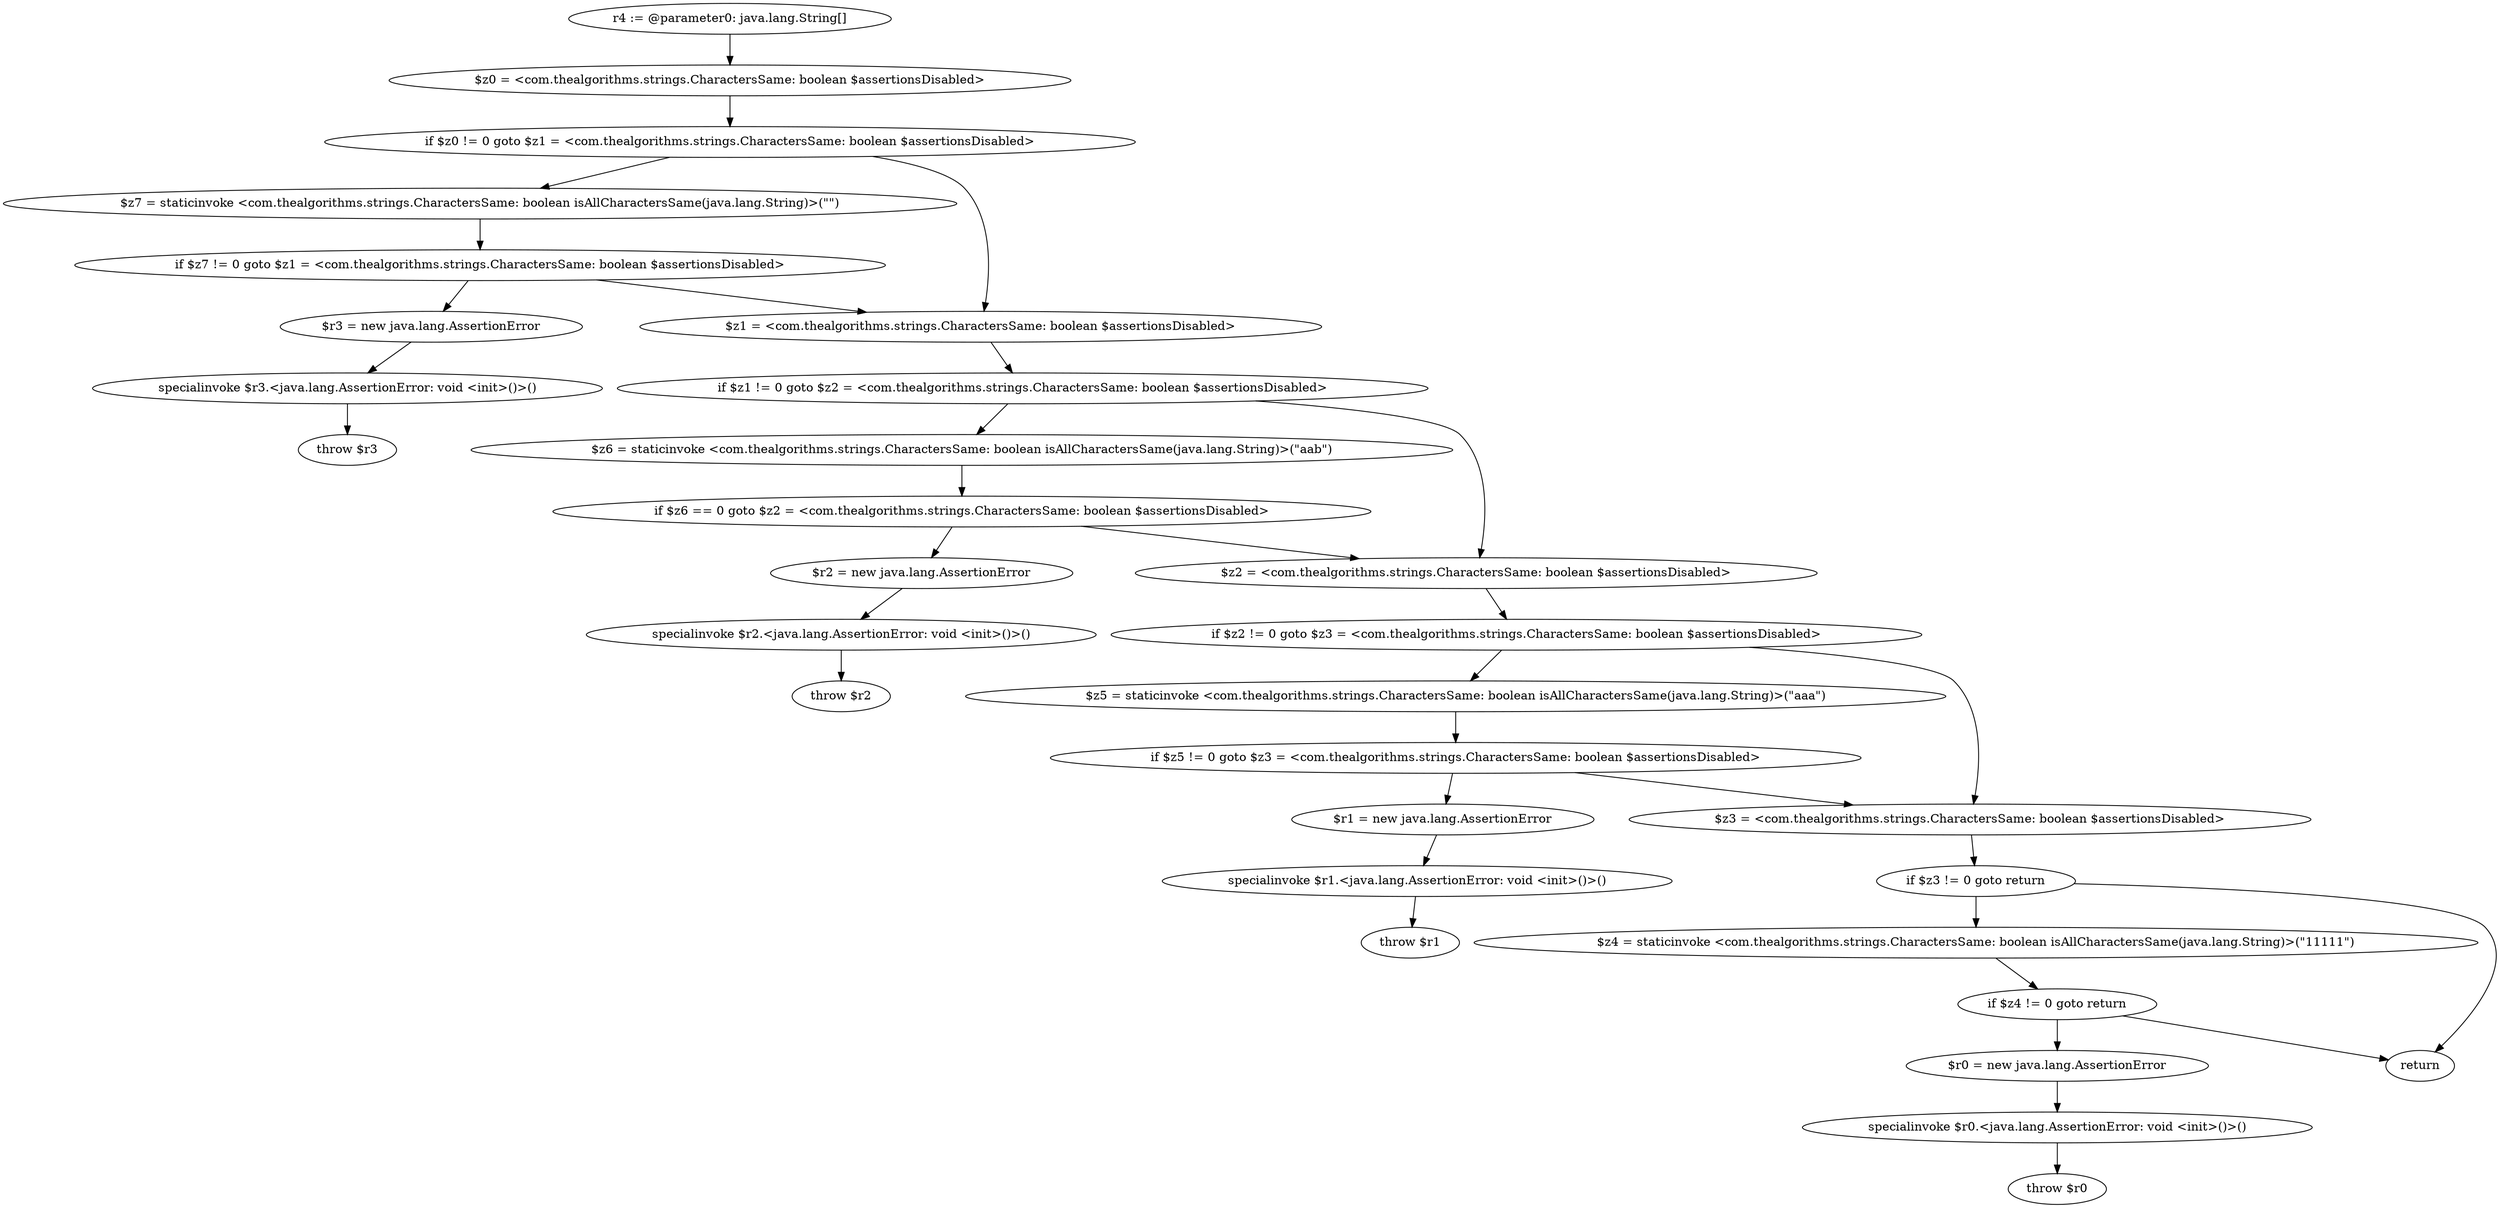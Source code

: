 digraph "unitGraph" {
    "r4 := @parameter0: java.lang.String[]"
    "$z0 = <com.thealgorithms.strings.CharactersSame: boolean $assertionsDisabled>"
    "if $z0 != 0 goto $z1 = <com.thealgorithms.strings.CharactersSame: boolean $assertionsDisabled>"
    "$z7 = staticinvoke <com.thealgorithms.strings.CharactersSame: boolean isAllCharactersSame(java.lang.String)>(\"\")"
    "if $z7 != 0 goto $z1 = <com.thealgorithms.strings.CharactersSame: boolean $assertionsDisabled>"
    "$r3 = new java.lang.AssertionError"
    "specialinvoke $r3.<java.lang.AssertionError: void <init>()>()"
    "throw $r3"
    "$z1 = <com.thealgorithms.strings.CharactersSame: boolean $assertionsDisabled>"
    "if $z1 != 0 goto $z2 = <com.thealgorithms.strings.CharactersSame: boolean $assertionsDisabled>"
    "$z6 = staticinvoke <com.thealgorithms.strings.CharactersSame: boolean isAllCharactersSame(java.lang.String)>(\"aab\")"
    "if $z6 == 0 goto $z2 = <com.thealgorithms.strings.CharactersSame: boolean $assertionsDisabled>"
    "$r2 = new java.lang.AssertionError"
    "specialinvoke $r2.<java.lang.AssertionError: void <init>()>()"
    "throw $r2"
    "$z2 = <com.thealgorithms.strings.CharactersSame: boolean $assertionsDisabled>"
    "if $z2 != 0 goto $z3 = <com.thealgorithms.strings.CharactersSame: boolean $assertionsDisabled>"
    "$z5 = staticinvoke <com.thealgorithms.strings.CharactersSame: boolean isAllCharactersSame(java.lang.String)>(\"aaa\")"
    "if $z5 != 0 goto $z3 = <com.thealgorithms.strings.CharactersSame: boolean $assertionsDisabled>"
    "$r1 = new java.lang.AssertionError"
    "specialinvoke $r1.<java.lang.AssertionError: void <init>()>()"
    "throw $r1"
    "$z3 = <com.thealgorithms.strings.CharactersSame: boolean $assertionsDisabled>"
    "if $z3 != 0 goto return"
    "$z4 = staticinvoke <com.thealgorithms.strings.CharactersSame: boolean isAllCharactersSame(java.lang.String)>(\"11111\")"
    "if $z4 != 0 goto return"
    "$r0 = new java.lang.AssertionError"
    "specialinvoke $r0.<java.lang.AssertionError: void <init>()>()"
    "throw $r0"
    "return"
    "r4 := @parameter0: java.lang.String[]"->"$z0 = <com.thealgorithms.strings.CharactersSame: boolean $assertionsDisabled>";
    "$z0 = <com.thealgorithms.strings.CharactersSame: boolean $assertionsDisabled>"->"if $z0 != 0 goto $z1 = <com.thealgorithms.strings.CharactersSame: boolean $assertionsDisabled>";
    "if $z0 != 0 goto $z1 = <com.thealgorithms.strings.CharactersSame: boolean $assertionsDisabled>"->"$z7 = staticinvoke <com.thealgorithms.strings.CharactersSame: boolean isAllCharactersSame(java.lang.String)>(\"\")";
    "if $z0 != 0 goto $z1 = <com.thealgorithms.strings.CharactersSame: boolean $assertionsDisabled>"->"$z1 = <com.thealgorithms.strings.CharactersSame: boolean $assertionsDisabled>";
    "$z7 = staticinvoke <com.thealgorithms.strings.CharactersSame: boolean isAllCharactersSame(java.lang.String)>(\"\")"->"if $z7 != 0 goto $z1 = <com.thealgorithms.strings.CharactersSame: boolean $assertionsDisabled>";
    "if $z7 != 0 goto $z1 = <com.thealgorithms.strings.CharactersSame: boolean $assertionsDisabled>"->"$r3 = new java.lang.AssertionError";
    "if $z7 != 0 goto $z1 = <com.thealgorithms.strings.CharactersSame: boolean $assertionsDisabled>"->"$z1 = <com.thealgorithms.strings.CharactersSame: boolean $assertionsDisabled>";
    "$r3 = new java.lang.AssertionError"->"specialinvoke $r3.<java.lang.AssertionError: void <init>()>()";
    "specialinvoke $r3.<java.lang.AssertionError: void <init>()>()"->"throw $r3";
    "$z1 = <com.thealgorithms.strings.CharactersSame: boolean $assertionsDisabled>"->"if $z1 != 0 goto $z2 = <com.thealgorithms.strings.CharactersSame: boolean $assertionsDisabled>";
    "if $z1 != 0 goto $z2 = <com.thealgorithms.strings.CharactersSame: boolean $assertionsDisabled>"->"$z6 = staticinvoke <com.thealgorithms.strings.CharactersSame: boolean isAllCharactersSame(java.lang.String)>(\"aab\")";
    "if $z1 != 0 goto $z2 = <com.thealgorithms.strings.CharactersSame: boolean $assertionsDisabled>"->"$z2 = <com.thealgorithms.strings.CharactersSame: boolean $assertionsDisabled>";
    "$z6 = staticinvoke <com.thealgorithms.strings.CharactersSame: boolean isAllCharactersSame(java.lang.String)>(\"aab\")"->"if $z6 == 0 goto $z2 = <com.thealgorithms.strings.CharactersSame: boolean $assertionsDisabled>";
    "if $z6 == 0 goto $z2 = <com.thealgorithms.strings.CharactersSame: boolean $assertionsDisabled>"->"$r2 = new java.lang.AssertionError";
    "if $z6 == 0 goto $z2 = <com.thealgorithms.strings.CharactersSame: boolean $assertionsDisabled>"->"$z2 = <com.thealgorithms.strings.CharactersSame: boolean $assertionsDisabled>";
    "$r2 = new java.lang.AssertionError"->"specialinvoke $r2.<java.lang.AssertionError: void <init>()>()";
    "specialinvoke $r2.<java.lang.AssertionError: void <init>()>()"->"throw $r2";
    "$z2 = <com.thealgorithms.strings.CharactersSame: boolean $assertionsDisabled>"->"if $z2 != 0 goto $z3 = <com.thealgorithms.strings.CharactersSame: boolean $assertionsDisabled>";
    "if $z2 != 0 goto $z3 = <com.thealgorithms.strings.CharactersSame: boolean $assertionsDisabled>"->"$z5 = staticinvoke <com.thealgorithms.strings.CharactersSame: boolean isAllCharactersSame(java.lang.String)>(\"aaa\")";
    "if $z2 != 0 goto $z3 = <com.thealgorithms.strings.CharactersSame: boolean $assertionsDisabled>"->"$z3 = <com.thealgorithms.strings.CharactersSame: boolean $assertionsDisabled>";
    "$z5 = staticinvoke <com.thealgorithms.strings.CharactersSame: boolean isAllCharactersSame(java.lang.String)>(\"aaa\")"->"if $z5 != 0 goto $z3 = <com.thealgorithms.strings.CharactersSame: boolean $assertionsDisabled>";
    "if $z5 != 0 goto $z3 = <com.thealgorithms.strings.CharactersSame: boolean $assertionsDisabled>"->"$r1 = new java.lang.AssertionError";
    "if $z5 != 0 goto $z3 = <com.thealgorithms.strings.CharactersSame: boolean $assertionsDisabled>"->"$z3 = <com.thealgorithms.strings.CharactersSame: boolean $assertionsDisabled>";
    "$r1 = new java.lang.AssertionError"->"specialinvoke $r1.<java.lang.AssertionError: void <init>()>()";
    "specialinvoke $r1.<java.lang.AssertionError: void <init>()>()"->"throw $r1";
    "$z3 = <com.thealgorithms.strings.CharactersSame: boolean $assertionsDisabled>"->"if $z3 != 0 goto return";
    "if $z3 != 0 goto return"->"$z4 = staticinvoke <com.thealgorithms.strings.CharactersSame: boolean isAllCharactersSame(java.lang.String)>(\"11111\")";
    "if $z3 != 0 goto return"->"return";
    "$z4 = staticinvoke <com.thealgorithms.strings.CharactersSame: boolean isAllCharactersSame(java.lang.String)>(\"11111\")"->"if $z4 != 0 goto return";
    "if $z4 != 0 goto return"->"$r0 = new java.lang.AssertionError";
    "if $z4 != 0 goto return"->"return";
    "$r0 = new java.lang.AssertionError"->"specialinvoke $r0.<java.lang.AssertionError: void <init>()>()";
    "specialinvoke $r0.<java.lang.AssertionError: void <init>()>()"->"throw $r0";
}
